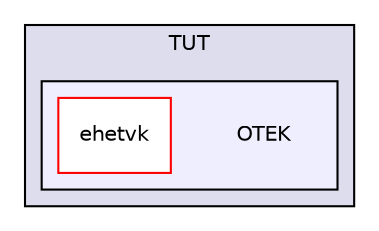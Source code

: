 digraph "C:/Users/PenthouseMediaCenter/Documents/TUT/OTEK" {
  compound=true
  node [ fontsize="10", fontname="Helvetica"];
  edge [ labelfontsize="10", labelfontname="Helvetica"];
  subgraph clusterdir_91fff692cf5cdac17eaf05dcbd6b68f2 {
    graph [ bgcolor="#ddddee", pencolor="black", label="TUT" fontname="Helvetica", fontsize="10", URL="dir_91fff692cf5cdac17eaf05dcbd6b68f2.html"]
  subgraph clusterdir_1afa40572da67c7e36b0d09da63712a2 {
    graph [ bgcolor="#eeeeff", pencolor="black", label="" URL="dir_1afa40572da67c7e36b0d09da63712a2.html"];
    dir_1afa40572da67c7e36b0d09da63712a2 [shape=plaintext label="OTEK"];
    dir_0de491768064b354964dbef5b851d851 [shape=box label="ehetvk" color="red" fillcolor="white" style="filled" URL="dir_0de491768064b354964dbef5b851d851.html"];
  }
  }
}
